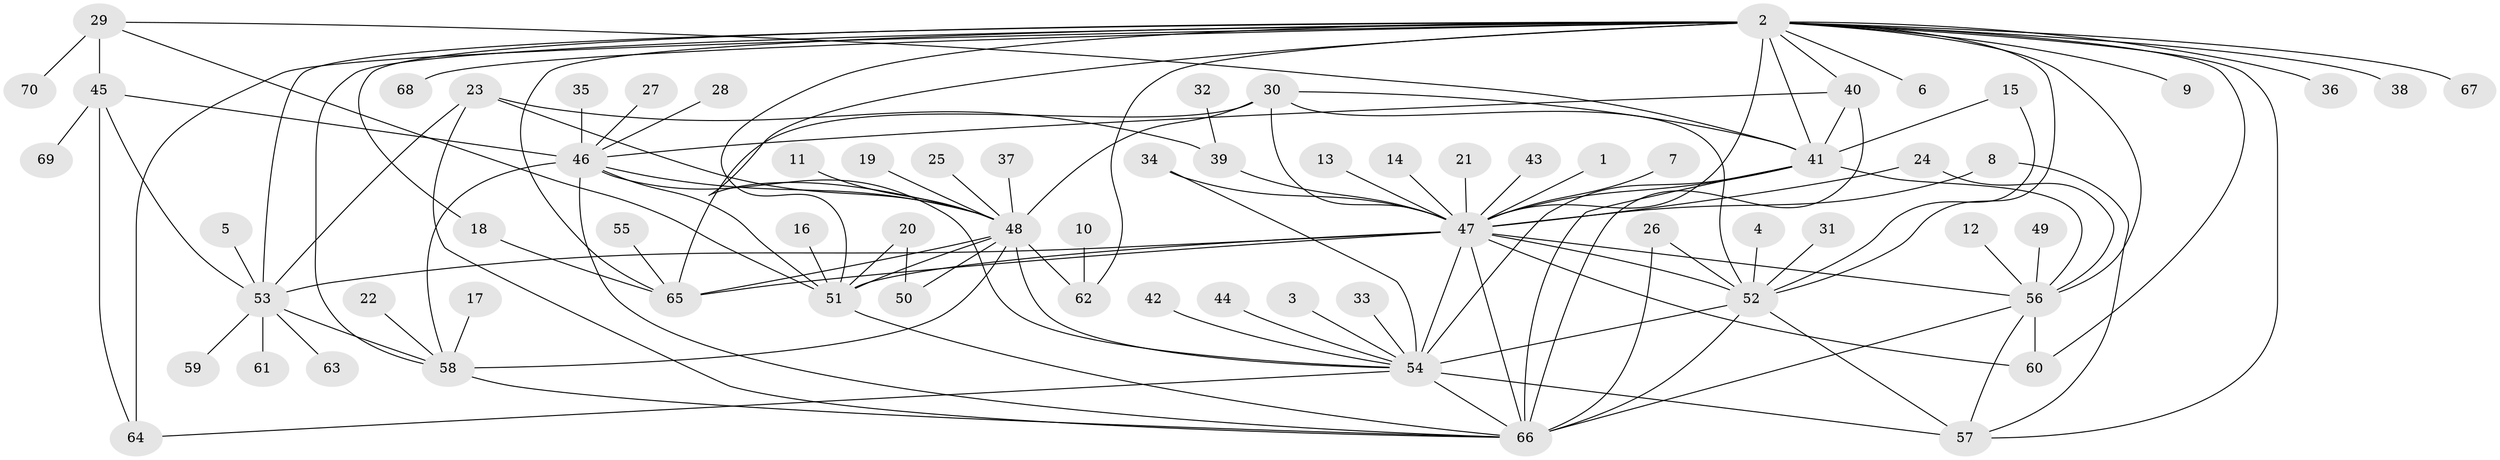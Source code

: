 // original degree distribution, {2: 0.15714285714285714, 25: 0.007142857142857143, 28: 0.007142857142857143, 6: 0.04285714285714286, 1: 0.5, 10: 0.02142857142857143, 14: 0.007142857142857143, 7: 0.007142857142857143, 12: 0.02142857142857143, 5: 0.04285714285714286, 3: 0.12142857142857143, 11: 0.007142857142857143, 4: 0.04285714285714286, 8: 0.014285714285714285}
// Generated by graph-tools (version 1.1) at 2025/25/03/09/25 03:25:55]
// undirected, 70 vertices, 121 edges
graph export_dot {
graph [start="1"]
  node [color=gray90,style=filled];
  1;
  2;
  3;
  4;
  5;
  6;
  7;
  8;
  9;
  10;
  11;
  12;
  13;
  14;
  15;
  16;
  17;
  18;
  19;
  20;
  21;
  22;
  23;
  24;
  25;
  26;
  27;
  28;
  29;
  30;
  31;
  32;
  33;
  34;
  35;
  36;
  37;
  38;
  39;
  40;
  41;
  42;
  43;
  44;
  45;
  46;
  47;
  48;
  49;
  50;
  51;
  52;
  53;
  54;
  55;
  56;
  57;
  58;
  59;
  60;
  61;
  62;
  63;
  64;
  65;
  66;
  67;
  68;
  69;
  70;
  1 -- 47 [weight=1.0];
  2 -- 6 [weight=1.0];
  2 -- 9 [weight=1.0];
  2 -- 18 [weight=1.0];
  2 -- 36 [weight=1.0];
  2 -- 38 [weight=1.0];
  2 -- 40 [weight=1.0];
  2 -- 41 [weight=1.0];
  2 -- 47 [weight=1.0];
  2 -- 48 [weight=2.0];
  2 -- 51 [weight=1.0];
  2 -- 52 [weight=1.0];
  2 -- 53 [weight=1.0];
  2 -- 56 [weight=1.0];
  2 -- 57 [weight=1.0];
  2 -- 58 [weight=1.0];
  2 -- 60 [weight=1.0];
  2 -- 62 [weight=1.0];
  2 -- 64 [weight=1.0];
  2 -- 65 [weight=1.0];
  2 -- 67 [weight=1.0];
  2 -- 68 [weight=1.0];
  3 -- 54 [weight=1.0];
  4 -- 52 [weight=1.0];
  5 -- 53 [weight=1.0];
  7 -- 47 [weight=1.0];
  8 -- 47 [weight=1.0];
  8 -- 57 [weight=1.0];
  10 -- 62 [weight=1.0];
  11 -- 48 [weight=1.0];
  12 -- 56 [weight=1.0];
  13 -- 47 [weight=1.0];
  14 -- 47 [weight=1.0];
  15 -- 41 [weight=1.0];
  15 -- 52 [weight=1.0];
  16 -- 51 [weight=1.0];
  17 -- 58 [weight=1.0];
  18 -- 65 [weight=1.0];
  19 -- 48 [weight=1.0];
  20 -- 50 [weight=1.0];
  20 -- 51 [weight=1.0];
  21 -- 47 [weight=1.0];
  22 -- 58 [weight=1.0];
  23 -- 39 [weight=1.0];
  23 -- 48 [weight=1.0];
  23 -- 53 [weight=1.0];
  23 -- 66 [weight=1.0];
  24 -- 47 [weight=1.0];
  24 -- 56 [weight=1.0];
  25 -- 48 [weight=1.0];
  26 -- 52 [weight=2.0];
  26 -- 66 [weight=1.0];
  27 -- 46 [weight=1.0];
  28 -- 46 [weight=1.0];
  29 -- 41 [weight=1.0];
  29 -- 45 [weight=2.0];
  29 -- 51 [weight=1.0];
  29 -- 70 [weight=1.0];
  30 -- 41 [weight=1.0];
  30 -- 47 [weight=1.0];
  30 -- 48 [weight=1.0];
  30 -- 52 [weight=1.0];
  30 -- 65 [weight=2.0];
  31 -- 52 [weight=1.0];
  32 -- 39 [weight=1.0];
  33 -- 54 [weight=1.0];
  34 -- 47 [weight=1.0];
  34 -- 54 [weight=1.0];
  35 -- 46 [weight=1.0];
  37 -- 48 [weight=1.0];
  39 -- 47 [weight=1.0];
  40 -- 41 [weight=1.0];
  40 -- 46 [weight=1.0];
  40 -- 66 [weight=1.0];
  41 -- 47 [weight=2.0];
  41 -- 54 [weight=1.0];
  41 -- 56 [weight=1.0];
  41 -- 66 [weight=1.0];
  42 -- 54 [weight=1.0];
  43 -- 47 [weight=1.0];
  44 -- 54 [weight=1.0];
  45 -- 46 [weight=1.0];
  45 -- 53 [weight=1.0];
  45 -- 64 [weight=1.0];
  45 -- 69 [weight=1.0];
  46 -- 48 [weight=1.0];
  46 -- 51 [weight=1.0];
  46 -- 54 [weight=1.0];
  46 -- 58 [weight=1.0];
  46 -- 66 [weight=1.0];
  47 -- 51 [weight=1.0];
  47 -- 52 [weight=1.0];
  47 -- 53 [weight=1.0];
  47 -- 54 [weight=4.0];
  47 -- 56 [weight=1.0];
  47 -- 60 [weight=1.0];
  47 -- 65 [weight=1.0];
  47 -- 66 [weight=2.0];
  48 -- 50 [weight=1.0];
  48 -- 51 [weight=2.0];
  48 -- 54 [weight=2.0];
  48 -- 58 [weight=2.0];
  48 -- 62 [weight=1.0];
  48 -- 65 [weight=1.0];
  49 -- 56 [weight=1.0];
  51 -- 66 [weight=1.0];
  52 -- 54 [weight=1.0];
  52 -- 57 [weight=2.0];
  52 -- 66 [weight=1.0];
  53 -- 58 [weight=1.0];
  53 -- 59 [weight=1.0];
  53 -- 61 [weight=1.0];
  53 -- 63 [weight=1.0];
  54 -- 57 [weight=1.0];
  54 -- 64 [weight=1.0];
  54 -- 66 [weight=1.0];
  55 -- 65 [weight=1.0];
  56 -- 57 [weight=1.0];
  56 -- 60 [weight=1.0];
  56 -- 66 [weight=1.0];
  58 -- 66 [weight=1.0];
}

